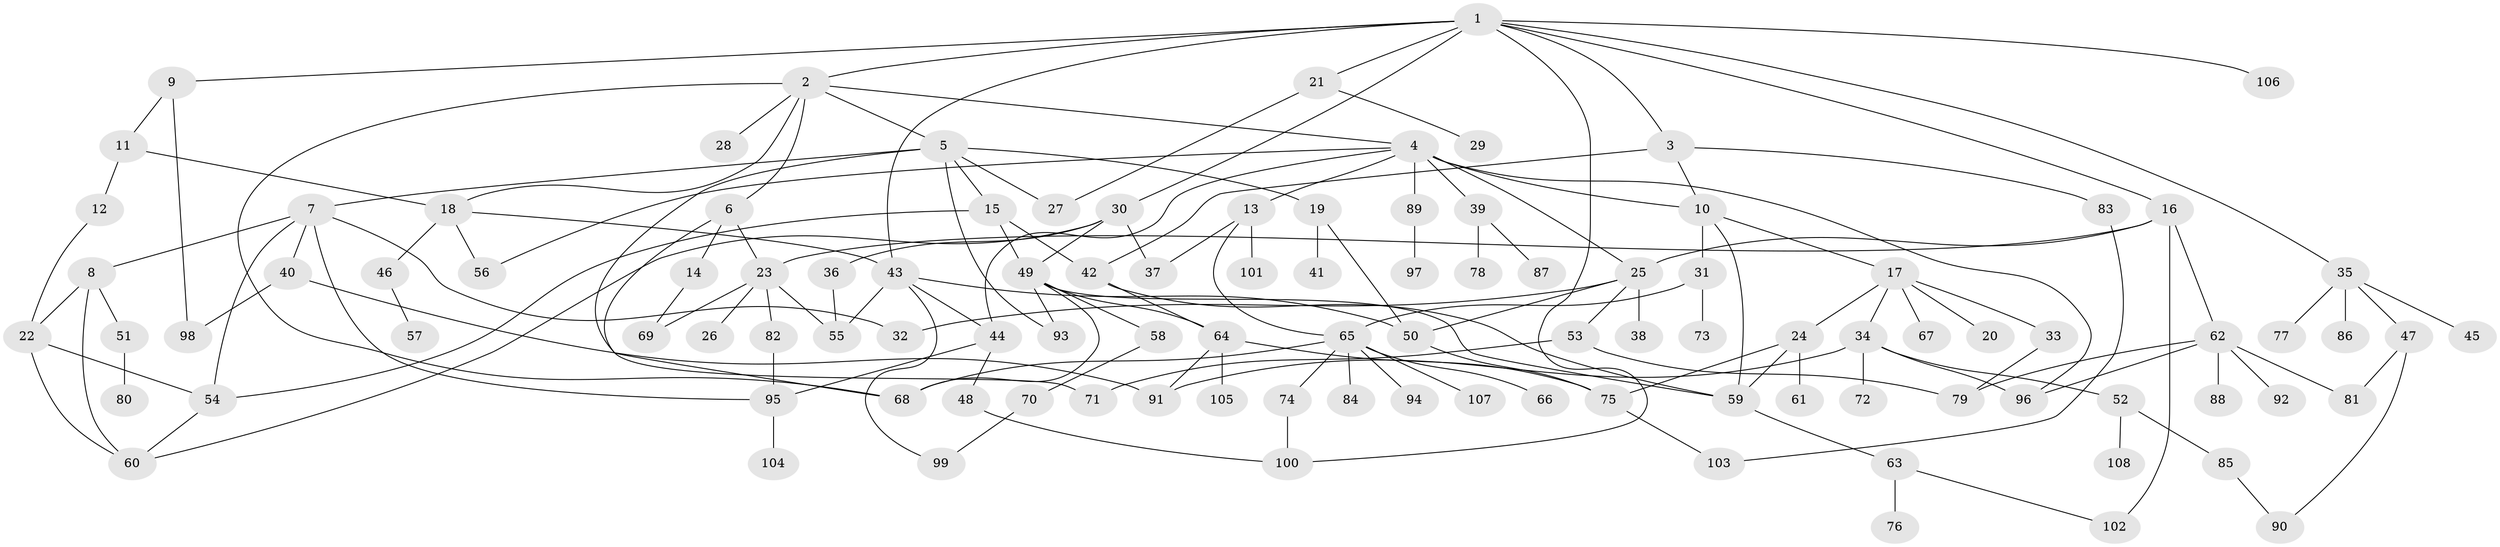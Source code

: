 // Generated by graph-tools (version 1.1) at 2025/13/03/09/25 04:13:37]
// undirected, 108 vertices, 158 edges
graph export_dot {
graph [start="1"]
  node [color=gray90,style=filled];
  1;
  2;
  3;
  4;
  5;
  6;
  7;
  8;
  9;
  10;
  11;
  12;
  13;
  14;
  15;
  16;
  17;
  18;
  19;
  20;
  21;
  22;
  23;
  24;
  25;
  26;
  27;
  28;
  29;
  30;
  31;
  32;
  33;
  34;
  35;
  36;
  37;
  38;
  39;
  40;
  41;
  42;
  43;
  44;
  45;
  46;
  47;
  48;
  49;
  50;
  51;
  52;
  53;
  54;
  55;
  56;
  57;
  58;
  59;
  60;
  61;
  62;
  63;
  64;
  65;
  66;
  67;
  68;
  69;
  70;
  71;
  72;
  73;
  74;
  75;
  76;
  77;
  78;
  79;
  80;
  81;
  82;
  83;
  84;
  85;
  86;
  87;
  88;
  89;
  90;
  91;
  92;
  93;
  94;
  95;
  96;
  97;
  98;
  99;
  100;
  101;
  102;
  103;
  104;
  105;
  106;
  107;
  108;
  1 -- 2;
  1 -- 3;
  1 -- 9;
  1 -- 16;
  1 -- 21;
  1 -- 30;
  1 -- 35;
  1 -- 43;
  1 -- 106;
  1 -- 100;
  2 -- 4;
  2 -- 5;
  2 -- 6;
  2 -- 28;
  2 -- 68;
  2 -- 18;
  3 -- 10;
  3 -- 42;
  3 -- 83;
  4 -- 13;
  4 -- 39;
  4 -- 89;
  4 -- 44;
  4 -- 10;
  4 -- 25;
  4 -- 96;
  4 -- 56;
  5 -- 7;
  5 -- 15;
  5 -- 19;
  5 -- 27;
  5 -- 71;
  5 -- 93;
  6 -- 14;
  6 -- 23;
  6 -- 68;
  7 -- 8;
  7 -- 40;
  7 -- 54;
  7 -- 95;
  7 -- 32;
  8 -- 22;
  8 -- 51;
  8 -- 60;
  9 -- 11;
  9 -- 98;
  10 -- 17;
  10 -- 31;
  10 -- 59;
  11 -- 12;
  11 -- 18;
  12 -- 22;
  13 -- 37;
  13 -- 65;
  13 -- 101;
  14 -- 69;
  15 -- 49;
  15 -- 54;
  15 -- 42;
  16 -- 25;
  16 -- 62;
  16 -- 23;
  16 -- 102;
  17 -- 20;
  17 -- 24;
  17 -- 33;
  17 -- 34;
  17 -- 67;
  18 -- 46;
  18 -- 56;
  18 -- 43;
  19 -- 41;
  19 -- 50;
  21 -- 29;
  21 -- 27;
  22 -- 60;
  22 -- 54;
  23 -- 26;
  23 -- 82;
  23 -- 69;
  23 -- 55;
  24 -- 61;
  24 -- 75;
  24 -- 59;
  25 -- 32;
  25 -- 38;
  25 -- 53;
  25 -- 50;
  30 -- 36;
  30 -- 37;
  30 -- 60;
  30 -- 49;
  31 -- 73;
  31 -- 65;
  33 -- 79;
  34 -- 52;
  34 -- 72;
  34 -- 91;
  34 -- 96;
  35 -- 45;
  35 -- 47;
  35 -- 77;
  35 -- 86;
  36 -- 55;
  39 -- 78;
  39 -- 87;
  40 -- 98;
  40 -- 91;
  42 -- 64;
  42 -- 59;
  43 -- 44;
  43 -- 55;
  43 -- 99;
  43 -- 50;
  44 -- 48;
  44 -- 95;
  46 -- 57;
  47 -- 90;
  47 -- 81;
  48 -- 100;
  49 -- 58;
  49 -- 68;
  49 -- 93;
  49 -- 64;
  49 -- 59;
  50 -- 75;
  51 -- 80;
  52 -- 85;
  52 -- 108;
  53 -- 71;
  53 -- 79;
  54 -- 60;
  58 -- 70;
  59 -- 63;
  62 -- 81;
  62 -- 88;
  62 -- 92;
  62 -- 96;
  62 -- 79;
  63 -- 76;
  63 -- 102;
  64 -- 75;
  64 -- 105;
  64 -- 91;
  65 -- 66;
  65 -- 74;
  65 -- 84;
  65 -- 94;
  65 -- 107;
  65 -- 68;
  70 -- 99;
  74 -- 100;
  75 -- 103;
  82 -- 95;
  83 -- 103;
  85 -- 90;
  89 -- 97;
  95 -- 104;
}

